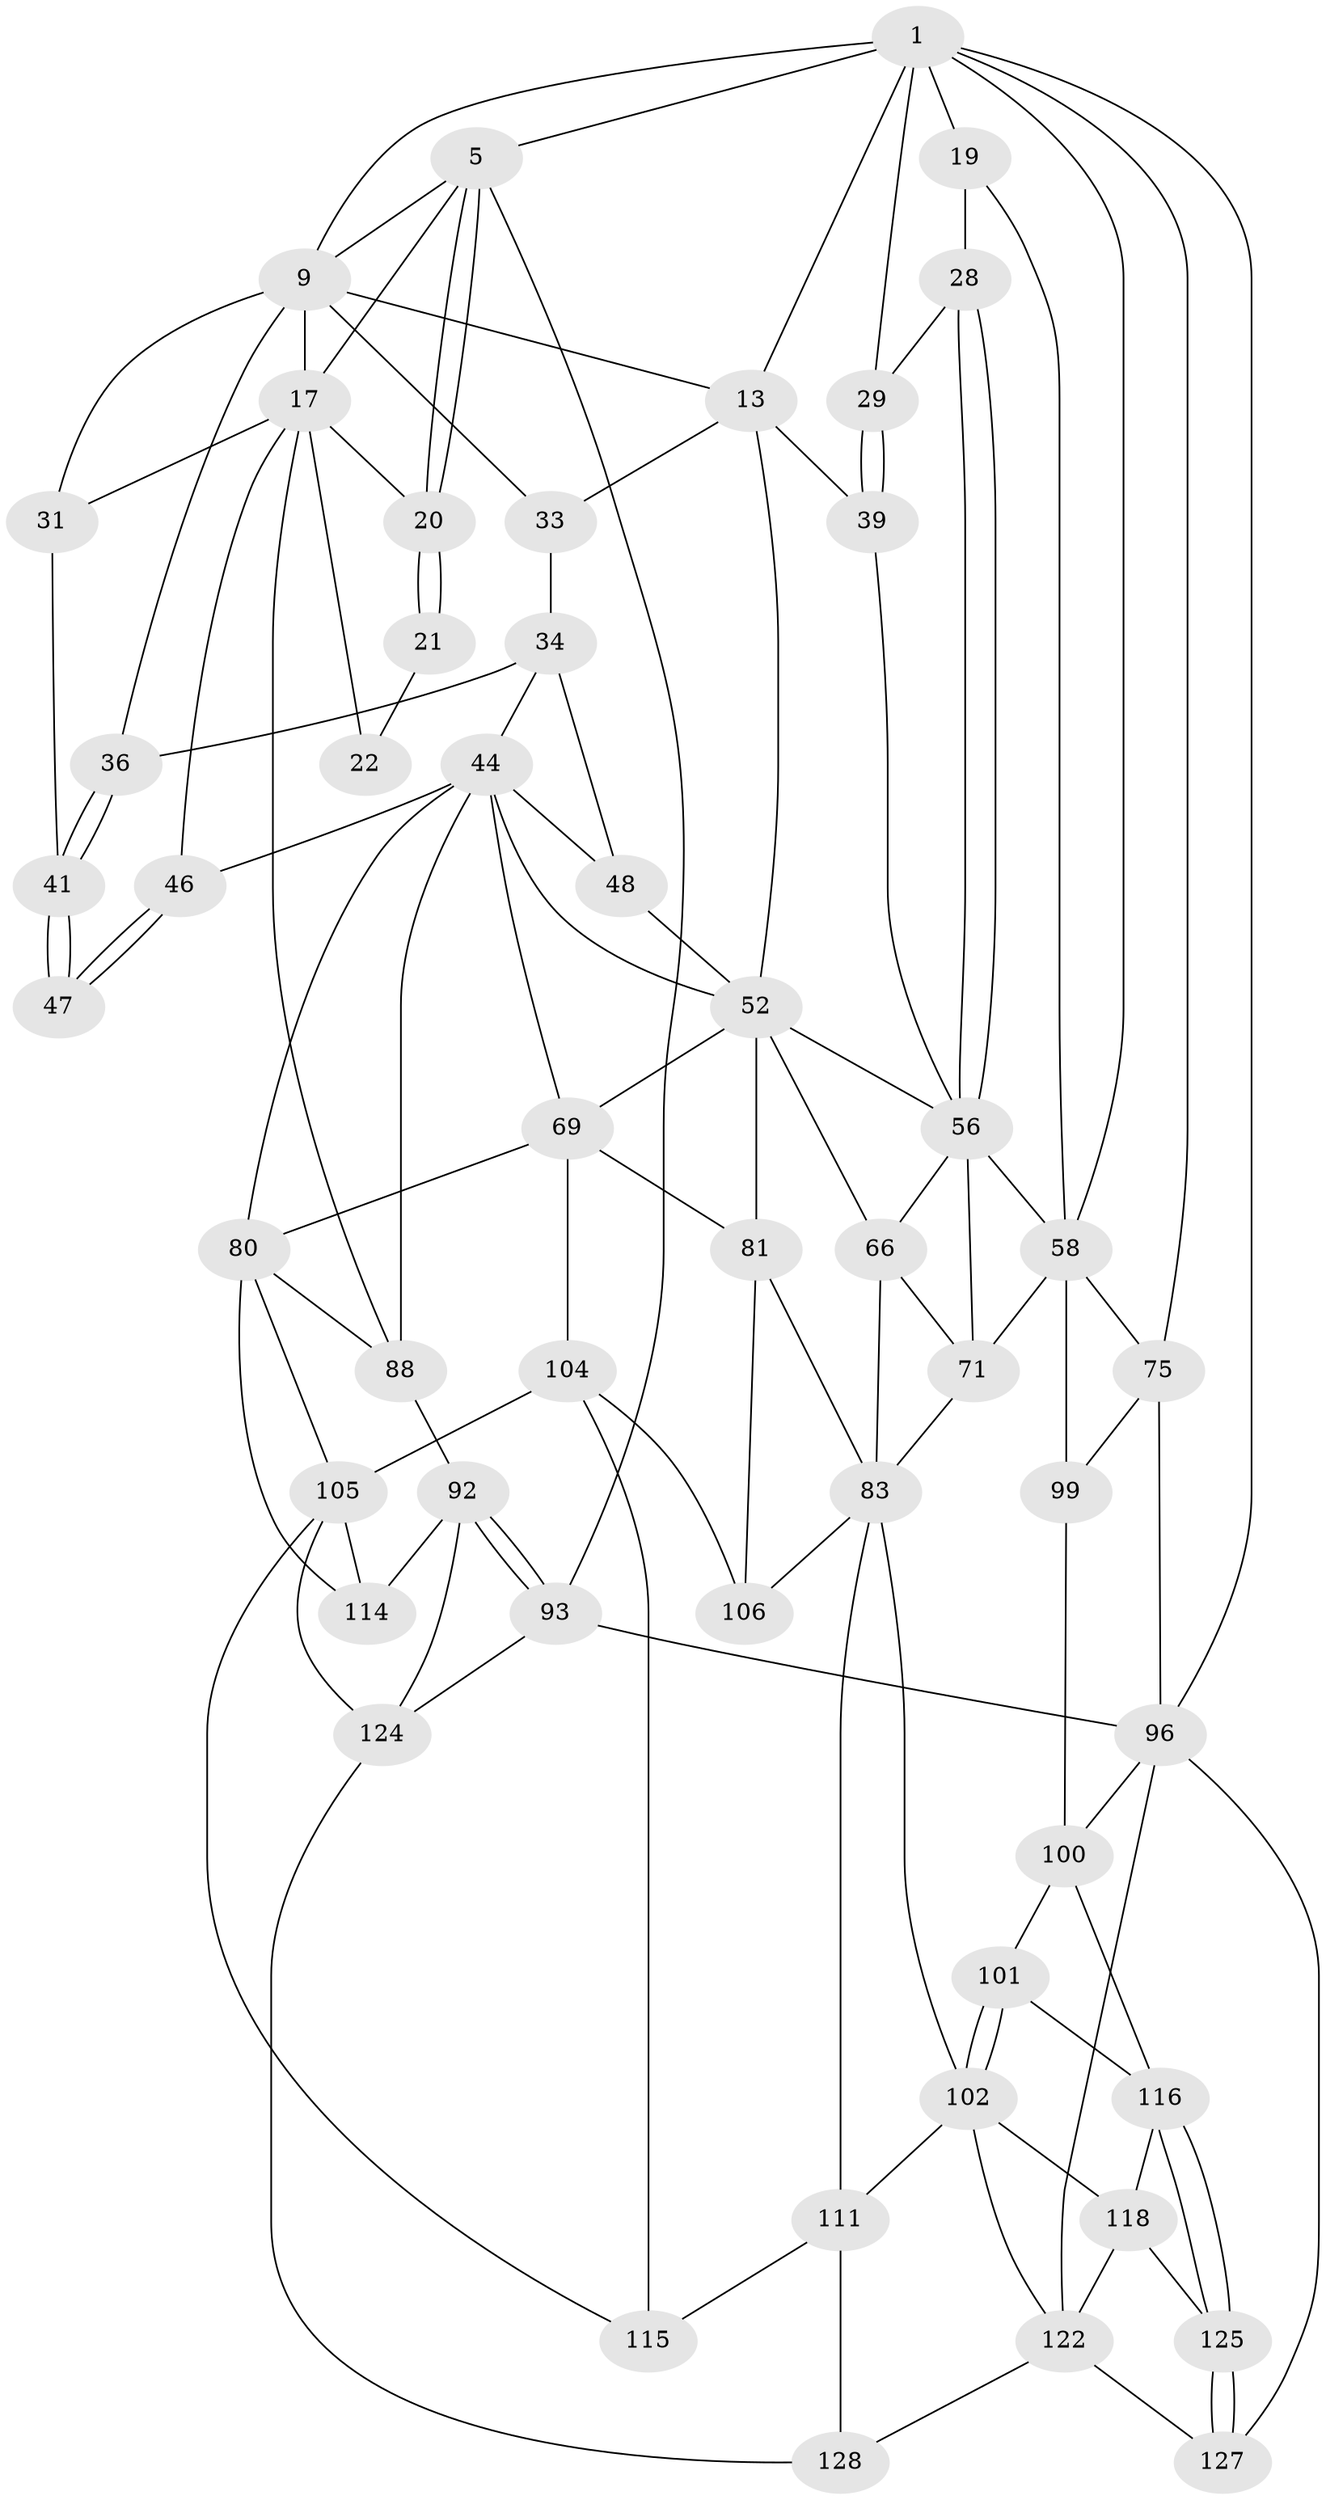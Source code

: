 // original degree distribution, {3: 0.022727272727272728, 4: 0.23484848484848486, 6: 0.23484848484848486, 5: 0.5075757575757576}
// Generated by graph-tools (version 1.1) at 2025/21/03/04/25 18:21:40]
// undirected, 52 vertices, 118 edges
graph export_dot {
graph [start="1"]
  node [color=gray90,style=filled];
  1 [pos="+0.5570586235932059+0",super="+8+2"];
  5 [pos="+0+0",super="+6"];
  9 [pos="+0.48673197614263286+0.11355290747852322",super="+26+10"];
  13 [pos="+0.7347599700582448+0.11077362031145",super="+14+30"];
  17 [pos="+0.27295728680288134+0.05592380964208381",super="+18+23"];
  19 [pos="+0.930520898168335+0.12918116628514825",super="+27"];
  20 [pos="+0+0.2190352438150128"];
  21 [pos="+0.0019906661463063914+0.1918657116383825"];
  22 [pos="+0.1824106075886118+0",super="+24"];
  28 [pos="+0.8526368145684932+0.25082488202059927"];
  29 [pos="+0.7966996891404593+0.23392492892115818"];
  31 [pos="+0.25185774380158926+0.21910605958390625"];
  33 [pos="+0.577390681585542+0.1744288221821557",super="+38"];
  34 [pos="+0.4953506270069822+0.2185312965975641",super="+35+43"];
  36 [pos="+0.4223766140446781+0.16578750728677807"];
  39 [pos="+0.7220565055607133+0.2909604744984055"];
  41 [pos="+0.40545728198700404+0.19580986665752978",super="+42"];
  44 [pos="+0.47651006659777806+0.29836287362892344",super="+45"];
  46 [pos="+0.36717090548459247+0.3033071154400508",super="+49"];
  47 [pos="+0.36726392514769535+0.2969211349313107"];
  48 [pos="+0.5074104929314742+0.29918387650621975"];
  52 [pos="+0.6009477449310554+0.3665458699292143",super="+53"];
  56 [pos="+0.8298196883696003+0.42265943436276204",super="+60+57"];
  58 [pos="+1+0.27992389050335287",super="+59"];
  66 [pos="+0.6101882969243247+0.5130699616634122",super="+74"];
  69 [pos="+0.43755914372151006+0.5186105383845432",super="+79"];
  71 [pos="+0.8560190407292516+0.5170259094899237",super="+72+78"];
  75 [pos="+1+0.514443018746085",super="+98"];
  80 [pos="+0.41018330756792837+0.6615336146970219",super="+86"];
  81 [pos="+0.5182315501008017+0.6480383012726323",super="+85"];
  83 [pos="+0.6336713265266134+0.6616973480836226",super="+95+84"];
  88 [pos="+0.18236558100232916+0.5967975866774072",super="+91+89"];
  92 [pos="+0+0.934067732127882",super="+123"];
  93 [pos="+0+1"];
  96 [pos="+1+1",super="+97+126"];
  99 [pos="+0.915769677683675+0.6602233449052034"];
  100 [pos="+0.9040273058506124+0.6967781447317071",super="+108"];
  101 [pos="+0.7302906712722628+0.7267896576725745"];
  102 [pos="+0.7024391420801681+0.7137174956342238",super="+103"];
  104 [pos="+0.47026762201529576+0.7903442864930503",super="+107"];
  105 [pos="+0.43916433639415237+0.8048137753937374",super="+112"];
  106 [pos="+0.531154584203113+0.7990375458125811"];
  111 [pos="+0.6006852503107167+0.8999686767717675",super="+121"];
  114 [pos="+0.25177302040622684+0.6780166289806108"];
  115 [pos="+0.4440150338911732+1"];
  116 [pos="+0.8954010073166697+0.8074397408468166",super="+117"];
  118 [pos="+0.7872794587119196+0.8368325883382818",super="+119"];
  122 [pos="+0.6771758442570163+0.8980223957813082",super="+130"];
  124 [pos="+0.3009204930408098+1",super="+129"];
  125 [pos="+0.884011953910444+0.8745756706542043"];
  127 [pos="+0.9334016736462517+1"];
  128 [pos="+0.4276738057218803+1"];
  1 -- 9;
  1 -- 13 [weight=2];
  1 -- 96;
  1 -- 5;
  1 -- 75;
  1 -- 19 [weight=2];
  1 -- 58;
  1 -- 29;
  5 -- 20;
  5 -- 20;
  5 -- 93;
  5 -- 9;
  5 -- 17;
  9 -- 13;
  9 -- 33;
  9 -- 17;
  9 -- 36;
  9 -- 31;
  13 -- 33;
  13 -- 52;
  13 -- 39;
  17 -- 20;
  17 -- 22;
  17 -- 88;
  17 -- 31;
  17 -- 46;
  19 -- 58;
  19 -- 28;
  20 -- 21;
  20 -- 21;
  21 -- 22 [weight=2];
  28 -- 29;
  28 -- 56;
  28 -- 56;
  29 -- 39;
  29 -- 39;
  31 -- 41;
  33 -- 34 [weight=2];
  34 -- 36;
  34 -- 44;
  34 -- 48;
  36 -- 41;
  36 -- 41;
  39 -- 56;
  41 -- 47 [weight=2];
  41 -- 47;
  44 -- 48;
  44 -- 80;
  44 -- 69;
  44 -- 88;
  44 -- 46 [weight=2];
  44 -- 52;
  46 -- 47;
  46 -- 47;
  48 -- 52;
  52 -- 81;
  52 -- 66;
  52 -- 69;
  52 -- 56;
  56 -- 71 [weight=2];
  56 -- 58;
  56 -- 66;
  58 -- 99;
  58 -- 75;
  58 -- 71;
  66 -- 83;
  66 -- 71;
  69 -- 80;
  69 -- 81;
  69 -- 104;
  71 -- 83;
  75 -- 96;
  75 -- 99;
  80 -- 105;
  80 -- 114;
  80 -- 88;
  81 -- 106;
  81 -- 83;
  83 -- 102;
  83 -- 106;
  83 -- 111;
  88 -- 92;
  92 -- 93;
  92 -- 93;
  92 -- 124;
  92 -- 114;
  93 -- 96;
  93 -- 124;
  96 -- 127;
  96 -- 100;
  96 -- 122;
  99 -- 100;
  100 -- 101;
  100 -- 116;
  101 -- 102;
  101 -- 102;
  101 -- 116;
  102 -- 122;
  102 -- 111;
  102 -- 118;
  104 -- 105;
  104 -- 106;
  104 -- 115;
  105 -- 114;
  105 -- 115;
  105 -- 124;
  111 -- 128;
  111 -- 115;
  116 -- 125;
  116 -- 125;
  116 -- 118;
  118 -- 125;
  118 -- 122 [weight=2];
  122 -- 128;
  122 -- 127;
  124 -- 128;
  125 -- 127;
  125 -- 127;
}
